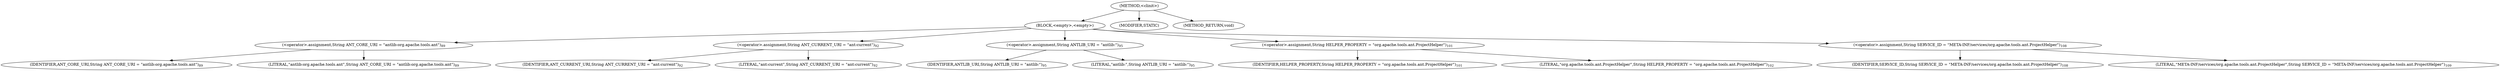digraph "&lt;clinit&gt;" {  
"707" [label = <(METHOD,&lt;clinit&gt;)> ]
"708" [label = <(BLOCK,&lt;empty&gt;,&lt;empty&gt;)> ]
"709" [label = <(&lt;operator&gt;.assignment,String ANT_CORE_URI = &quot;antlib:org.apache.tools.ant&quot;)<SUB>89</SUB>> ]
"710" [label = <(IDENTIFIER,ANT_CORE_URI,String ANT_CORE_URI = &quot;antlib:org.apache.tools.ant&quot;)<SUB>89</SUB>> ]
"711" [label = <(LITERAL,&quot;antlib:org.apache.tools.ant&quot;,String ANT_CORE_URI = &quot;antlib:org.apache.tools.ant&quot;)<SUB>89</SUB>> ]
"712" [label = <(&lt;operator&gt;.assignment,String ANT_CURRENT_URI = &quot;ant:current&quot;)<SUB>92</SUB>> ]
"713" [label = <(IDENTIFIER,ANT_CURRENT_URI,String ANT_CURRENT_URI = &quot;ant:current&quot;)<SUB>92</SUB>> ]
"714" [label = <(LITERAL,&quot;ant:current&quot;,String ANT_CURRENT_URI = &quot;ant:current&quot;)<SUB>92</SUB>> ]
"715" [label = <(&lt;operator&gt;.assignment,String ANTLIB_URI = &quot;antlib:&quot;)<SUB>95</SUB>> ]
"716" [label = <(IDENTIFIER,ANTLIB_URI,String ANTLIB_URI = &quot;antlib:&quot;)<SUB>95</SUB>> ]
"717" [label = <(LITERAL,&quot;antlib:&quot;,String ANTLIB_URI = &quot;antlib:&quot;)<SUB>95</SUB>> ]
"718" [label = <(&lt;operator&gt;.assignment,String HELPER_PROPERTY = &quot;org.apache.tools.ant.ProjectHelper&quot;)<SUB>101</SUB>> ]
"719" [label = <(IDENTIFIER,HELPER_PROPERTY,String HELPER_PROPERTY = &quot;org.apache.tools.ant.ProjectHelper&quot;)<SUB>101</SUB>> ]
"720" [label = <(LITERAL,&quot;org.apache.tools.ant.ProjectHelper&quot;,String HELPER_PROPERTY = &quot;org.apache.tools.ant.ProjectHelper&quot;)<SUB>102</SUB>> ]
"721" [label = <(&lt;operator&gt;.assignment,String SERVICE_ID = &quot;META-INF/services/org.apache.tools.ant.ProjectHelper&quot;)<SUB>108</SUB>> ]
"722" [label = <(IDENTIFIER,SERVICE_ID,String SERVICE_ID = &quot;META-INF/services/org.apache.tools.ant.ProjectHelper&quot;)<SUB>108</SUB>> ]
"723" [label = <(LITERAL,&quot;META-INF/services/org.apache.tools.ant.ProjectHelper&quot;,String SERVICE_ID = &quot;META-INF/services/org.apache.tools.ant.ProjectHelper&quot;)<SUB>109</SUB>> ]
"724" [label = <(MODIFIER,STATIC)> ]
"725" [label = <(METHOD_RETURN,void)> ]
  "707" -> "708" 
  "707" -> "724" 
  "707" -> "725" 
  "708" -> "709" 
  "708" -> "712" 
  "708" -> "715" 
  "708" -> "718" 
  "708" -> "721" 
  "709" -> "710" 
  "709" -> "711" 
  "712" -> "713" 
  "712" -> "714" 
  "715" -> "716" 
  "715" -> "717" 
  "718" -> "719" 
  "718" -> "720" 
  "721" -> "722" 
  "721" -> "723" 
}
